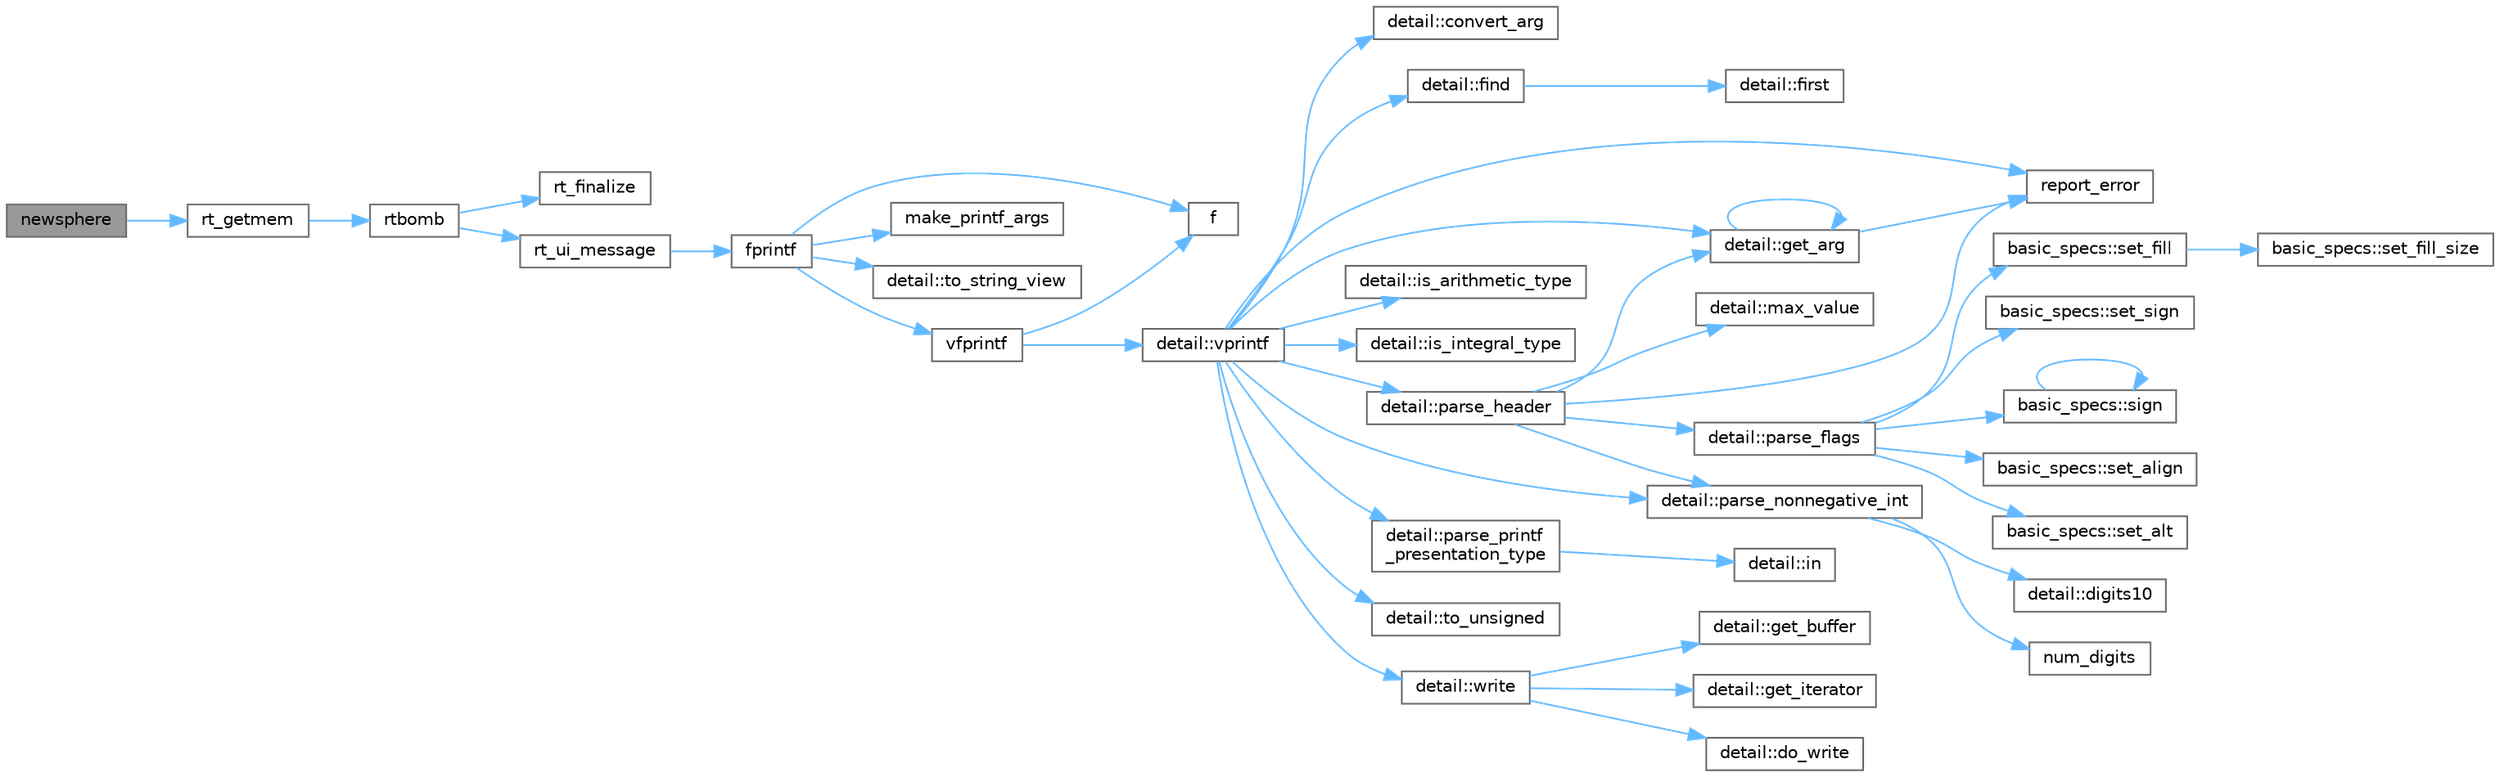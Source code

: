 digraph "newsphere"
{
 // LATEX_PDF_SIZE
  bgcolor="transparent";
  edge [fontname=Helvetica,fontsize=10,labelfontname=Helvetica,labelfontsize=10];
  node [fontname=Helvetica,fontsize=10,shape=box,height=0.2,width=0.4];
  rankdir="LR";
  Node1 [id="Node000001",label="newsphere",height=0.2,width=0.4,color="gray40", fillcolor="grey60", style="filled", fontcolor="black",tooltip=" "];
  Node1 -> Node2 [id="edge44_Node000001_Node000002",color="steelblue1",style="solid",tooltip=" "];
  Node2 [id="Node000002",label="rt_getmem",height=0.2,width=0.4,color="grey40", fillcolor="white", style="filled",URL="$util_8cpp.html#a55411670110436341b6dba465125eb8f",tooltip=" "];
  Node2 -> Node3 [id="edge45_Node000002_Node000003",color="steelblue1",style="solid",tooltip=" "];
  Node3 [id="Node000003",label="rtbomb",height=0.2,width=0.4,color="grey40", fillcolor="white", style="filled",URL="$util_8cpp.html#ab11ff87b1a71787f653c8026fe800e3d",tooltip=" "];
  Node3 -> Node4 [id="edge46_Node000003_Node000004",color="steelblue1",style="solid",tooltip=" "];
  Node4 [id="Node000004",label="rt_finalize",height=0.2,width=0.4,color="grey40", fillcolor="white", style="filled",URL="$tachyon__video_8cpp.html#a846c00845423b3f83b3192ae8b179604",tooltip=" "];
  Node3 -> Node5 [id="edge47_Node000003_Node000005",color="steelblue1",style="solid",tooltip=" "];
  Node5 [id="Node000005",label="rt_ui_message",height=0.2,width=0.4,color="grey40", fillcolor="white", style="filled",URL="$ui_8cpp.html#aea0c1431950c57ff36231c7f4ba804f1",tooltip=" "];
  Node5 -> Node6 [id="edge48_Node000005_Node000006",color="steelblue1",style="solid",tooltip=" "];
  Node6 [id="Node000006",label="fprintf",height=0.2,width=0.4,color="grey40", fillcolor="white", style="filled",URL="$printf_8h.html#a9f315126362cae9675de1642105e631e",tooltip=" "];
  Node6 -> Node7 [id="edge49_Node000006_Node000007",color="steelblue1",style="solid",tooltip=" "];
  Node7 [id="Node000007",label="f",height=0.2,width=0.4,color="grey40", fillcolor="white", style="filled",URL="$cxx11__tensor__map_8cpp.html#a7f507fea02198f6cb81c86640c7b1a4e",tooltip=" "];
  Node6 -> Node8 [id="edge50_Node000006_Node000008",color="steelblue1",style="solid",tooltip=" "];
  Node8 [id="Node000008",label="make_printf_args",height=0.2,width=0.4,color="grey40", fillcolor="white", style="filled",URL="$printf_8h.html#a27dcc0efcda04388971dbea3c875f122",tooltip=" "];
  Node6 -> Node9 [id="edge51_Node000006_Node000009",color="steelblue1",style="solid",tooltip=" "];
  Node9 [id="Node000009",label="detail::to_string_view",height=0.2,width=0.4,color="grey40", fillcolor="white", style="filled",URL="$namespacedetail.html#abeae79fa3e1eded2d8fbd56cc9f0960e",tooltip=" "];
  Node6 -> Node10 [id="edge52_Node000006_Node000010",color="steelblue1",style="solid",tooltip=" "];
  Node10 [id="Node000010",label="vfprintf",height=0.2,width=0.4,color="grey40", fillcolor="white", style="filled",URL="$printf_8h.html#abb30aad964fc771fb52cf3ad88649df2",tooltip=" "];
  Node10 -> Node7 [id="edge53_Node000010_Node000007",color="steelblue1",style="solid",tooltip=" "];
  Node10 -> Node11 [id="edge54_Node000010_Node000011",color="steelblue1",style="solid",tooltip=" "];
  Node11 [id="Node000011",label="detail::vprintf",height=0.2,width=0.4,color="grey40", fillcolor="white", style="filled",URL="$namespacedetail.html#a1c8c2218e4c822aa8f743fb9c573717f",tooltip=" "];
  Node11 -> Node12 [id="edge55_Node000011_Node000012",color="steelblue1",style="solid",tooltip=" "];
  Node12 [id="Node000012",label="detail::convert_arg",height=0.2,width=0.4,color="grey40", fillcolor="white", style="filled",URL="$namespacedetail.html#a03c11572c9a664266d6925f327dec7f3",tooltip=" "];
  Node11 -> Node13 [id="edge56_Node000011_Node000013",color="steelblue1",style="solid",tooltip=" "];
  Node13 [id="Node000013",label="detail::find",height=0.2,width=0.4,color="grey40", fillcolor="white", style="filled",URL="$namespacedetail.html#a6b71952fab3dc32f3edb2c3e9811d8d9",tooltip=" "];
  Node13 -> Node14 [id="edge57_Node000013_Node000014",color="steelblue1",style="solid",tooltip=" "];
  Node14 [id="Node000014",label="detail::first",height=0.2,width=0.4,color="grey40", fillcolor="white", style="filled",URL="$namespacedetail.html#a02319a3deb124802b88b61f85987df5e",tooltip=" "];
  Node11 -> Node15 [id="edge58_Node000011_Node000015",color="steelblue1",style="solid",tooltip=" "];
  Node15 [id="Node000015",label="detail::get_arg",height=0.2,width=0.4,color="grey40", fillcolor="white", style="filled",URL="$namespacedetail.html#a342ef250e45bd09b2ef666b6fae1c355",tooltip=" "];
  Node15 -> Node15 [id="edge59_Node000015_Node000015",color="steelblue1",style="solid",tooltip=" "];
  Node15 -> Node16 [id="edge60_Node000015_Node000016",color="steelblue1",style="solid",tooltip=" "];
  Node16 [id="Node000016",label="report_error",height=0.2,width=0.4,color="grey40", fillcolor="white", style="filled",URL="$format-inl_8h.html#a5555893692b00b61b3886349332fd01f",tooltip=" "];
  Node11 -> Node17 [id="edge61_Node000011_Node000017",color="steelblue1",style="solid",tooltip=" "];
  Node17 [id="Node000017",label="detail::is_arithmetic_type",height=0.2,width=0.4,color="grey40", fillcolor="white", style="filled",URL="$namespacedetail.html#a802c50a56a3495fdab6020b375ba1389",tooltip=" "];
  Node11 -> Node18 [id="edge62_Node000011_Node000018",color="steelblue1",style="solid",tooltip=" "];
  Node18 [id="Node000018",label="detail::is_integral_type",height=0.2,width=0.4,color="grey40", fillcolor="white", style="filled",URL="$namespacedetail.html#a2a60f8d1bee41b803f43fc42b707b5d1",tooltip=" "];
  Node11 -> Node19 [id="edge63_Node000011_Node000019",color="steelblue1",style="solid",tooltip=" "];
  Node19 [id="Node000019",label="detail::parse_header",height=0.2,width=0.4,color="grey40", fillcolor="white", style="filled",URL="$namespacedetail.html#afc9d93e58b8edb8077f8bc8eee7f4035",tooltip=" "];
  Node19 -> Node15 [id="edge64_Node000019_Node000015",color="steelblue1",style="solid",tooltip=" "];
  Node19 -> Node20 [id="edge65_Node000019_Node000020",color="steelblue1",style="solid",tooltip=" "];
  Node20 [id="Node000020",label="detail::max_value",height=0.2,width=0.4,color="grey40", fillcolor="white", style="filled",URL="$namespacedetail.html#a45c2130c44ebe54179eafcee3cda2bfb",tooltip=" "];
  Node19 -> Node21 [id="edge66_Node000019_Node000021",color="steelblue1",style="solid",tooltip=" "];
  Node21 [id="Node000021",label="detail::parse_flags",height=0.2,width=0.4,color="grey40", fillcolor="white", style="filled",URL="$namespacedetail.html#a4213daed116a37e1767881da51238261",tooltip=" "];
  Node21 -> Node22 [id="edge67_Node000021_Node000022",color="steelblue1",style="solid",tooltip=" "];
  Node22 [id="Node000022",label="basic_specs::set_align",height=0.2,width=0.4,color="grey40", fillcolor="white", style="filled",URL="$classbasic__specs.html#ad73b6f854341aaabc744bf54e6ea6af6",tooltip=" "];
  Node21 -> Node23 [id="edge68_Node000021_Node000023",color="steelblue1",style="solid",tooltip=" "];
  Node23 [id="Node000023",label="basic_specs::set_alt",height=0.2,width=0.4,color="grey40", fillcolor="white", style="filled",URL="$classbasic__specs.html#a5f10314706a8a3d579f882f30d283b61",tooltip=" "];
  Node21 -> Node24 [id="edge69_Node000021_Node000024",color="steelblue1",style="solid",tooltip=" "];
  Node24 [id="Node000024",label="basic_specs::set_fill",height=0.2,width=0.4,color="grey40", fillcolor="white", style="filled",URL="$classbasic__specs.html#a1600987fb39fed5dfdac21b218061a9e",tooltip=" "];
  Node24 -> Node25 [id="edge70_Node000024_Node000025",color="steelblue1",style="solid",tooltip=" "];
  Node25 [id="Node000025",label="basic_specs::set_fill_size",height=0.2,width=0.4,color="grey40", fillcolor="white", style="filled",URL="$classbasic__specs.html#a4b36db5ad1e38169bd6653635d5e69cd",tooltip=" "];
  Node21 -> Node26 [id="edge71_Node000021_Node000026",color="steelblue1",style="solid",tooltip=" "];
  Node26 [id="Node000026",label="basic_specs::set_sign",height=0.2,width=0.4,color="grey40", fillcolor="white", style="filled",URL="$classbasic__specs.html#a7020ec66ba6918727e4102567c5c731a",tooltip=" "];
  Node21 -> Node27 [id="edge72_Node000021_Node000027",color="steelblue1",style="solid",tooltip=" "];
  Node27 [id="Node000027",label="basic_specs::sign",height=0.2,width=0.4,color="grey40", fillcolor="white", style="filled",URL="$classbasic__specs.html#a380e6ff33a8ae05e3ef479bf95696ad2",tooltip=" "];
  Node27 -> Node27 [id="edge73_Node000027_Node000027",color="steelblue1",style="solid",tooltip=" "];
  Node19 -> Node28 [id="edge74_Node000019_Node000028",color="steelblue1",style="solid",tooltip=" "];
  Node28 [id="Node000028",label="detail::parse_nonnegative_int",height=0.2,width=0.4,color="grey40", fillcolor="white", style="filled",URL="$namespacedetail.html#a338caba782225e115a9902d4d0835f5f",tooltip=" "];
  Node28 -> Node29 [id="edge75_Node000028_Node000029",color="steelblue1",style="solid",tooltip=" "];
  Node29 [id="Node000029",label="detail::digits10",height=0.2,width=0.4,color="grey40", fillcolor="white", style="filled",URL="$namespacedetail.html#a3a043db05db2d07deb2d98ba2d04b4eb",tooltip=" "];
  Node28 -> Node30 [id="edge76_Node000028_Node000030",color="steelblue1",style="solid",tooltip=" "];
  Node30 [id="Node000030",label="num_digits",height=0.2,width=0.4,color="grey40", fillcolor="white", style="filled",URL="$_sequence_8c.html#aa16e8c03d098498ad9c8839cf2c48044",tooltip=" "];
  Node19 -> Node16 [id="edge77_Node000019_Node000016",color="steelblue1",style="solid",tooltip=" "];
  Node11 -> Node28 [id="edge78_Node000011_Node000028",color="steelblue1",style="solid",tooltip=" "];
  Node11 -> Node31 [id="edge79_Node000011_Node000031",color="steelblue1",style="solid",tooltip=" "];
  Node31 [id="Node000031",label="detail::parse_printf\l_presentation_type",height=0.2,width=0.4,color="grey40", fillcolor="white", style="filled",URL="$namespacedetail.html#aa2cb095169b23e3a66260ad7078f44cc",tooltip=" "];
  Node31 -> Node32 [id="edge80_Node000031_Node000032",color="steelblue1",style="solid",tooltip=" "];
  Node32 [id="Node000032",label="detail::in",height=0.2,width=0.4,color="grey40", fillcolor="white", style="filled",URL="$namespacedetail.html#a52a5e2ed06c229dcf95ea5c46d48d05e",tooltip=" "];
  Node11 -> Node16 [id="edge81_Node000011_Node000016",color="steelblue1",style="solid",tooltip=" "];
  Node11 -> Node33 [id="edge82_Node000011_Node000033",color="steelblue1",style="solid",tooltip=" "];
  Node33 [id="Node000033",label="detail::to_unsigned",height=0.2,width=0.4,color="grey40", fillcolor="white", style="filled",URL="$namespacedetail.html#a4855e668246c731a97484efc329f2aac",tooltip=" "];
  Node11 -> Node34 [id="edge83_Node000011_Node000034",color="steelblue1",style="solid",tooltip=" "];
  Node34 [id="Node000034",label="detail::write",height=0.2,width=0.4,color="grey40", fillcolor="white", style="filled",URL="$namespacedetail.html#a29dacf26eedc9e3575fb57329a5ca0a3",tooltip=" "];
  Node34 -> Node35 [id="edge84_Node000034_Node000035",color="steelblue1",style="solid",tooltip=" "];
  Node35 [id="Node000035",label="detail::do_write",height=0.2,width=0.4,color="grey40", fillcolor="white", style="filled",URL="$namespacedetail.html#a5007cc441bd246a9096070c10d1ea683",tooltip=" "];
  Node34 -> Node36 [id="edge85_Node000034_Node000036",color="steelblue1",style="solid",tooltip=" "];
  Node36 [id="Node000036",label="detail::get_buffer",height=0.2,width=0.4,color="grey40", fillcolor="white", style="filled",URL="$namespacedetail.html#ad803bb19df422bc4c4f92d75c7564437",tooltip=" "];
  Node34 -> Node37 [id="edge86_Node000034_Node000037",color="steelblue1",style="solid",tooltip=" "];
  Node37 [id="Node000037",label="detail::get_iterator",height=0.2,width=0.4,color="grey40", fillcolor="white", style="filled",URL="$namespacedetail.html#a05e3e231207d3f28f83261c2e7ad2fe5",tooltip=" "];
}
